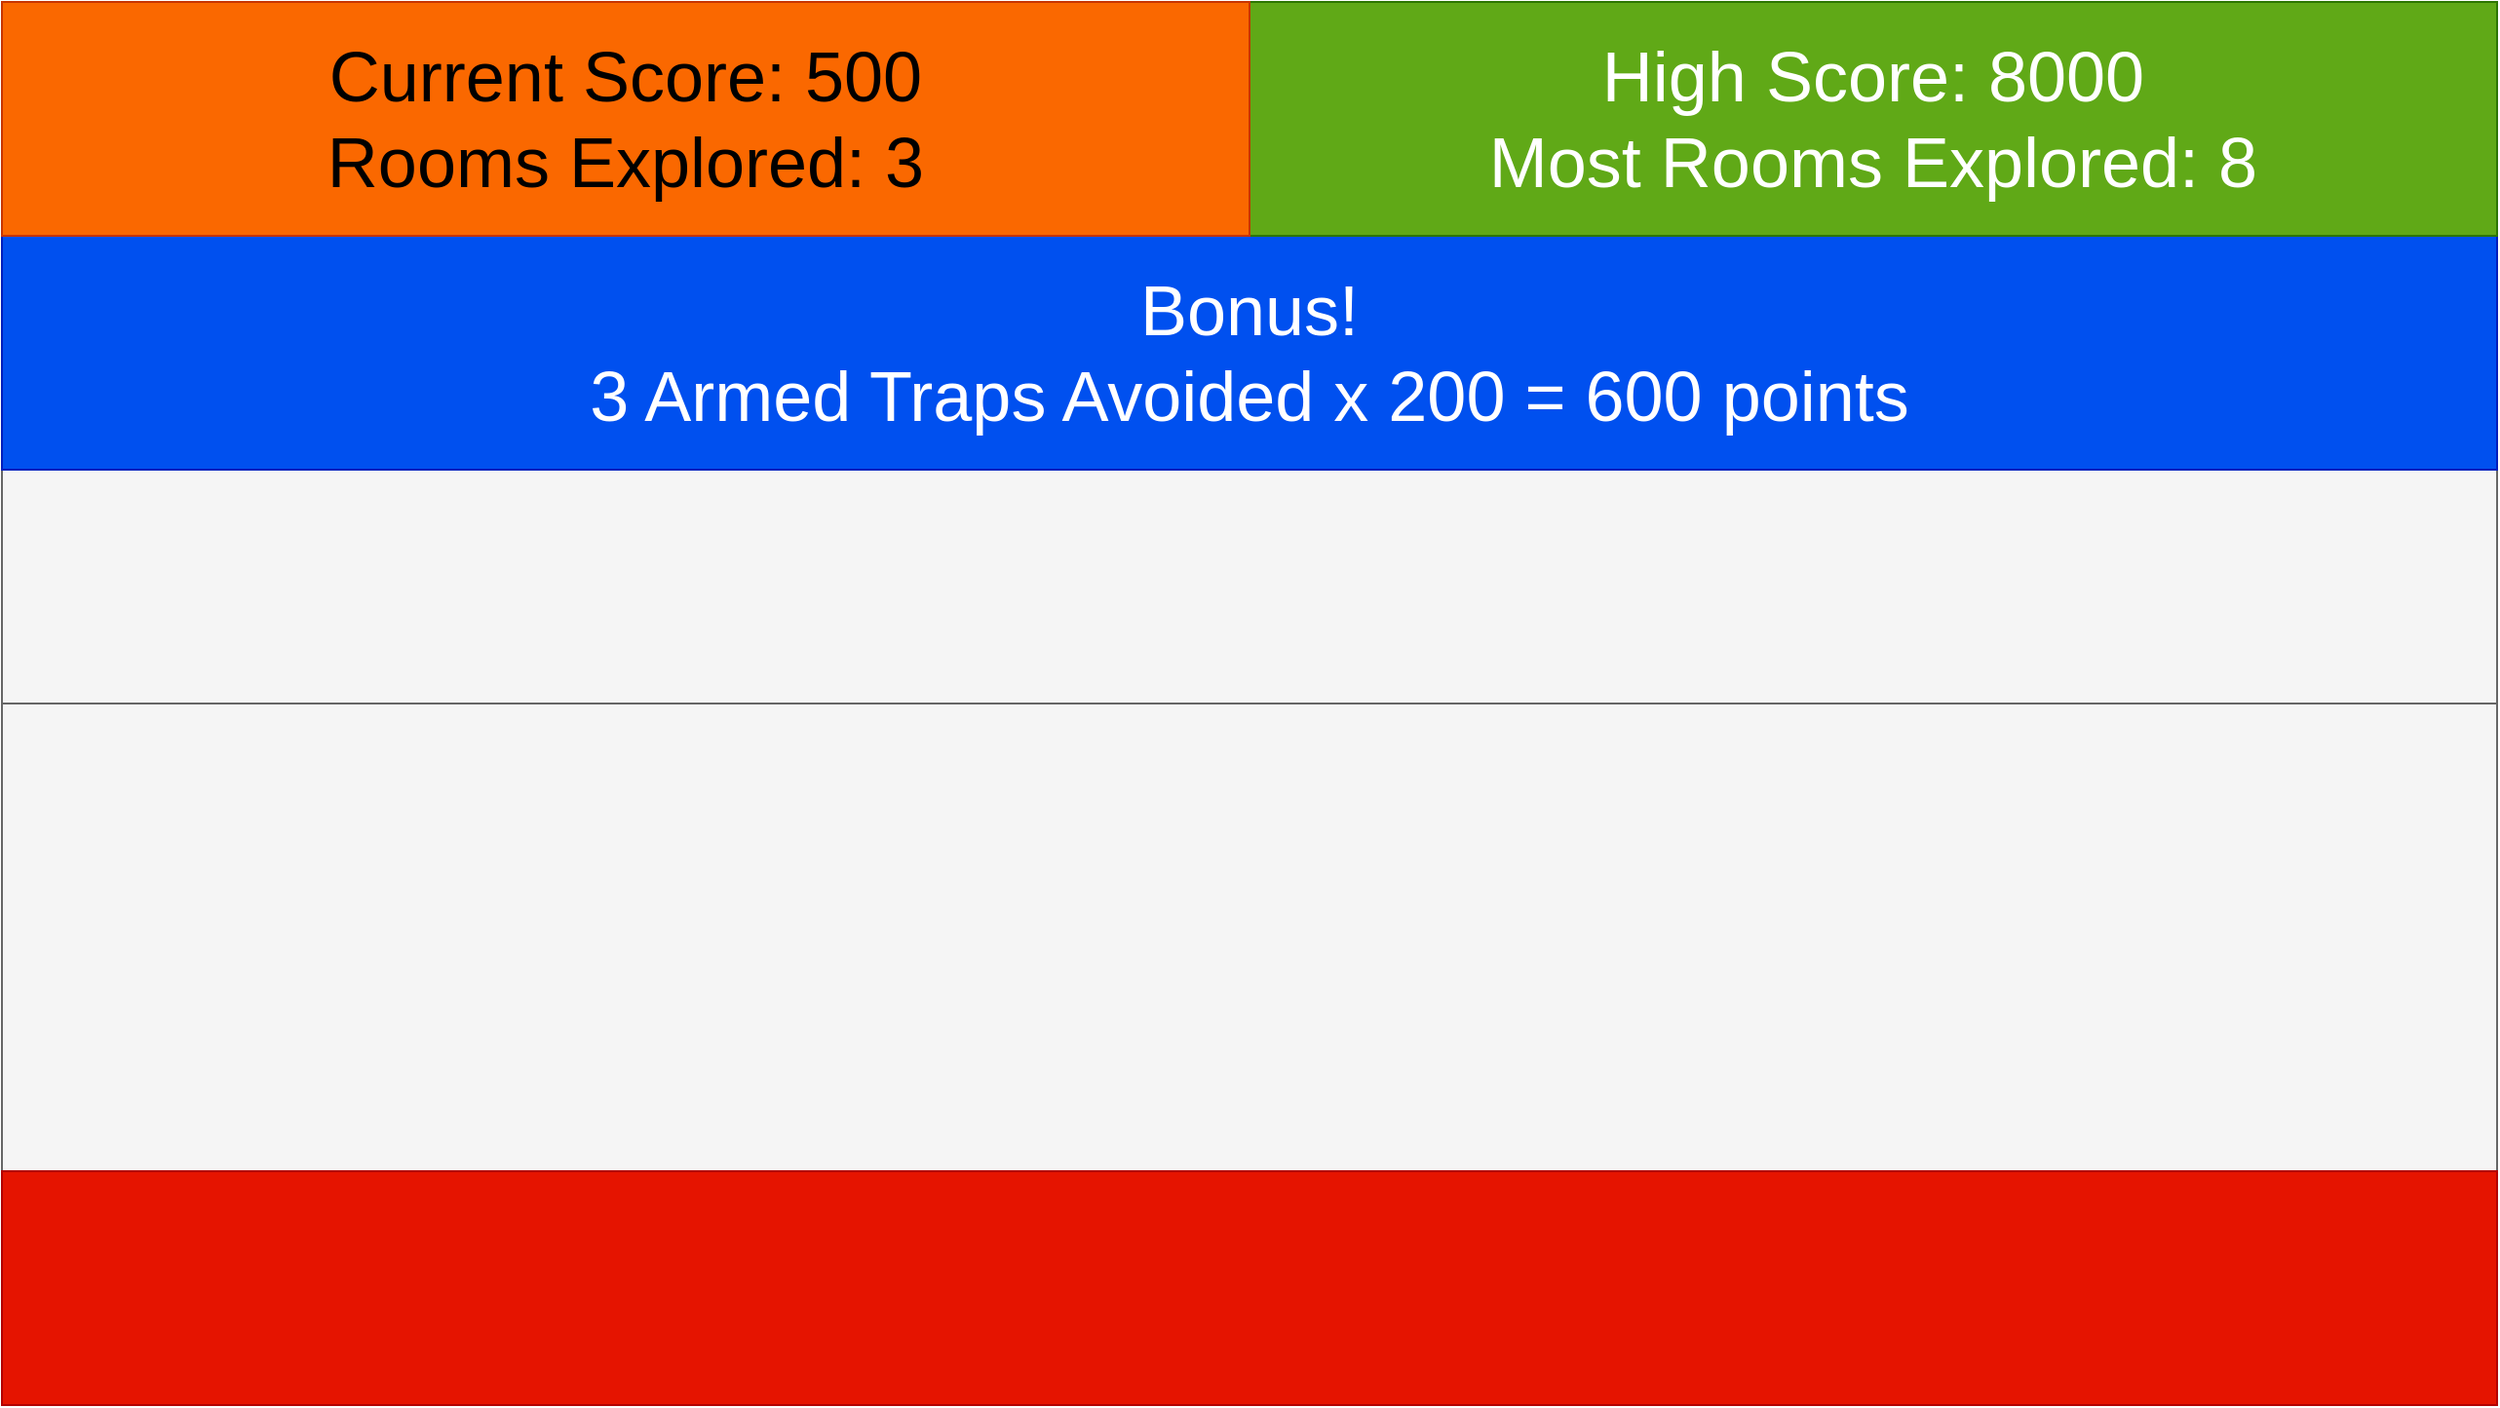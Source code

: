 <mxfile version="28.1.1">
  <diagram name="Page-1" id="6BqkZKdSN_dB8ycIT_rv">
    <mxGraphModel dx="2066" dy="1155" grid="1" gridSize="10" guides="1" tooltips="1" connect="1" arrows="1" fold="1" page="1" pageScale="1" pageWidth="850" pageHeight="1100" math="0" shadow="0">
      <root>
        <mxCell id="0" />
        <mxCell id="1" parent="0" />
        <mxCell id="bLBZejW5cXjo03_WTShi-3" value="" style="group" parent="1" vertex="1" connectable="0">
          <mxGeometry width="1280" height="720" as="geometry" />
        </mxCell>
        <mxCell id="s6wWzOT9_44qvJQJRMYR-1" value="" style="rounded=0;whiteSpace=wrap;html=1;" parent="bLBZejW5cXjo03_WTShi-3" vertex="1">
          <mxGeometry width="1280" height="720" as="geometry" />
        </mxCell>
        <mxCell id="bLBZejW5cXjo03_WTShi-1" value="" style="rounded=0;whiteSpace=wrap;html=1;fillColor=#f5f5f5;fontColor=#333333;strokeColor=#666666;" parent="bLBZejW5cXjo03_WTShi-3" vertex="1">
          <mxGeometry width="1280" height="360" as="geometry" />
        </mxCell>
        <mxCell id="bLBZejW5cXjo03_WTShi-2" value="" style="rounded=0;whiteSpace=wrap;html=1;fillColor=#f5f5f5;fontColor=#333333;strokeColor=#666666;" parent="bLBZejW5cXjo03_WTShi-3" vertex="1">
          <mxGeometry y="360" width="1280" height="360" as="geometry" />
        </mxCell>
        <mxCell id="RczrMToJBV5IoiJJ6a8c-1" value="&lt;div&gt;&lt;font style=&quot;font-size: 36px;&quot;&gt;Bonus!&lt;/font&gt;&lt;/div&gt;&lt;div&gt;&lt;font style=&quot;font-size: 36px;&quot;&gt;3 Armed Traps Avoided x 200 = 600 points&lt;/font&gt;&lt;/div&gt;" style="rounded=0;whiteSpace=wrap;html=1;fillColor=#0050ef;fontColor=#ffffff;strokeColor=#001DBC;" vertex="1" parent="bLBZejW5cXjo03_WTShi-3">
          <mxGeometry y="120" width="1280" height="120" as="geometry" />
        </mxCell>
        <mxCell id="s6wWzOT9_44qvJQJRMYR-2" value="&lt;div&gt;&lt;font style=&quot;font-size: 36px;&quot;&gt;High Score: 8000&lt;/font&gt;&lt;/div&gt;&lt;div&gt;&lt;font style=&quot;font-size: 36px;&quot;&gt;Most Rooms Explored: 8&lt;/font&gt;&lt;/div&gt;" style="rounded=0;whiteSpace=wrap;html=1;fillColor=#60a917;fontColor=#ffffff;strokeColor=#2D7600;" parent="bLBZejW5cXjo03_WTShi-3" vertex="1">
          <mxGeometry x="640" width="640" height="120" as="geometry" />
        </mxCell>
        <mxCell id="s6wWzOT9_44qvJQJRMYR-3" value="" style="rounded=0;whiteSpace=wrap;html=1;fillColor=#e51400;fontColor=#ffffff;strokeColor=#B20000;" parent="1" vertex="1">
          <mxGeometry y="600" width="1280" height="120" as="geometry" />
        </mxCell>
        <mxCell id="s6wWzOT9_44qvJQJRMYR-10" value="&lt;div&gt;&lt;font style=&quot;font-size: 36px;&quot;&gt;Current Score: 500&lt;/font&gt;&lt;/div&gt;&lt;div&gt;&lt;font style=&quot;font-size: 36px;&quot;&gt;Rooms Explored: 3&lt;/font&gt;&lt;/div&gt;" style="rounded=0;whiteSpace=wrap;html=1;fillColor=#fa6800;fontColor=#000000;strokeColor=#C73500;" parent="1" vertex="1">
          <mxGeometry width="640" height="120" as="geometry" />
        </mxCell>
      </root>
    </mxGraphModel>
  </diagram>
</mxfile>
